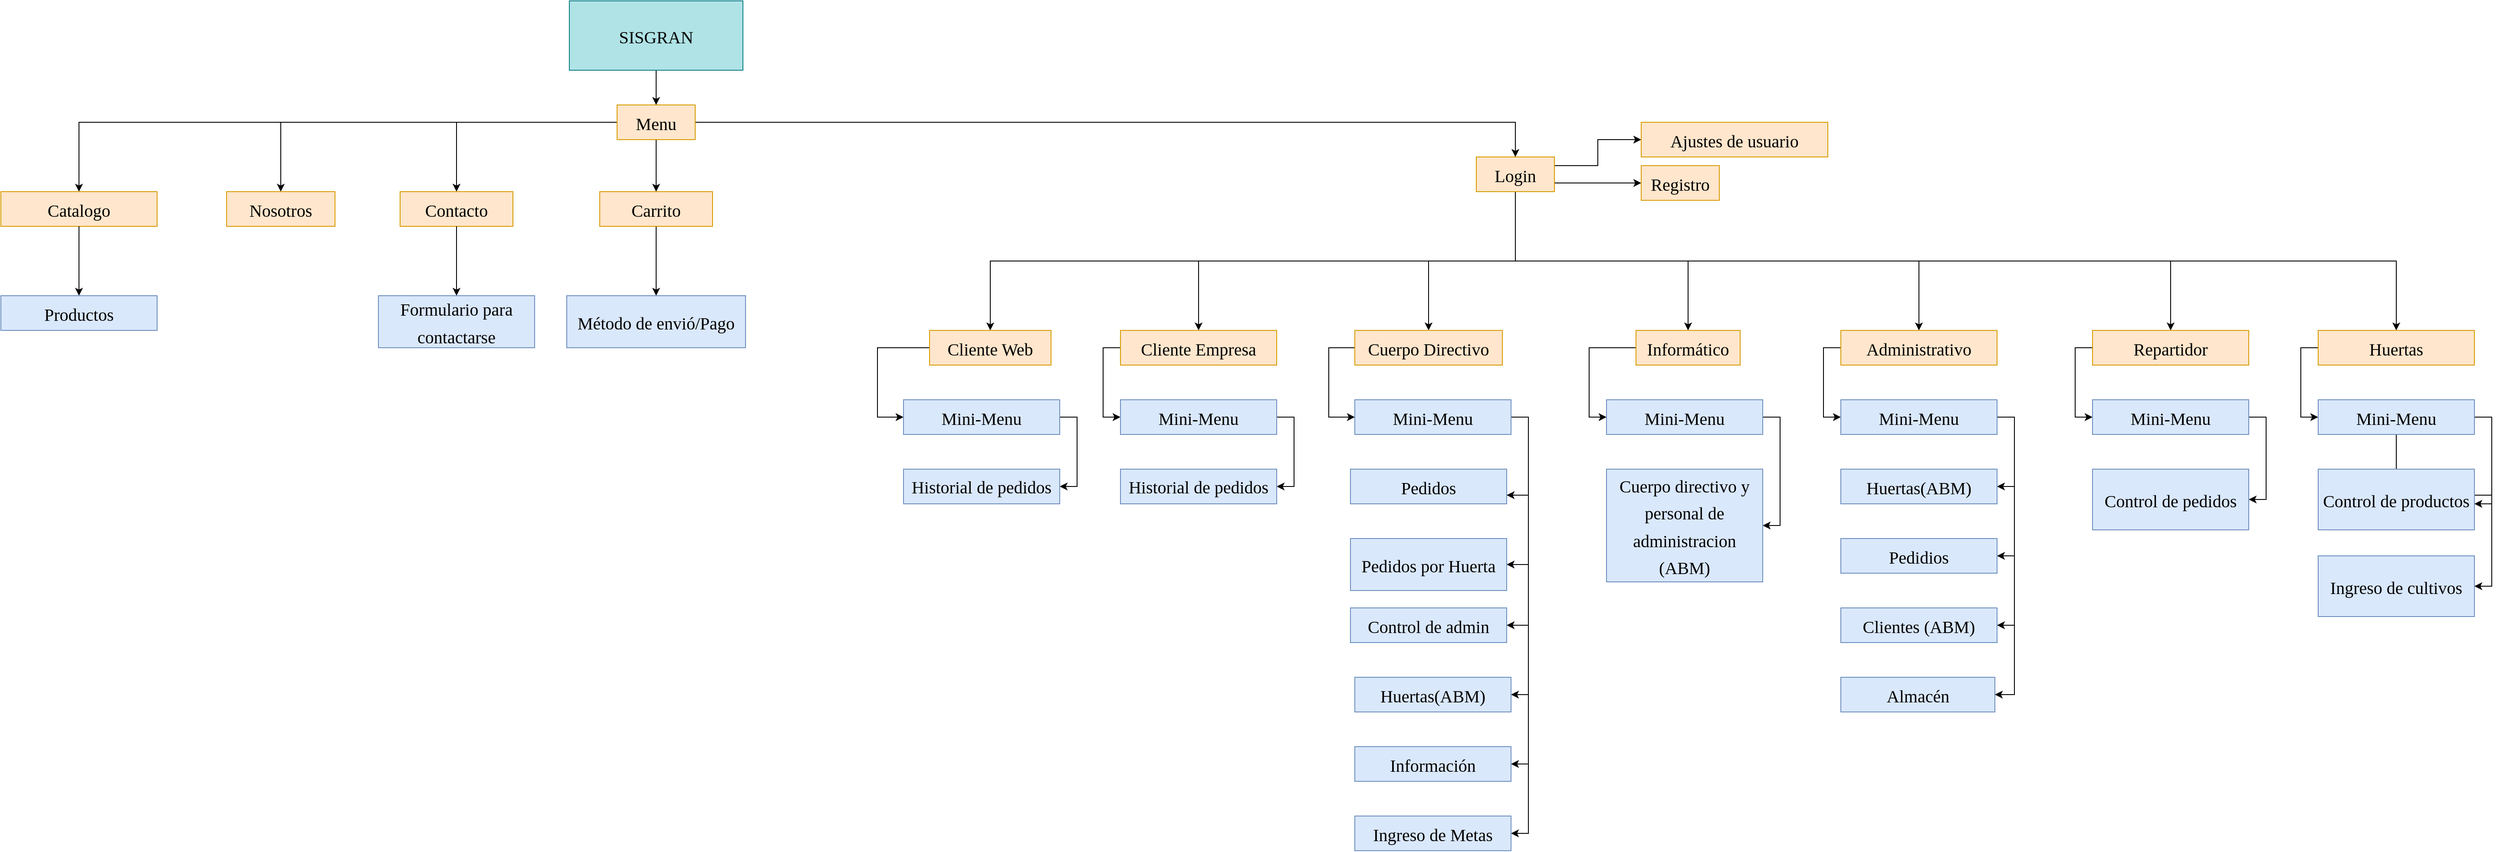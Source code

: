<mxfile version="20.1.1" type="google"><diagram id="78xhBgZNealBUPs24f4D" name="Page-1"><mxGraphModel grid="0" page="0" gridSize="10" guides="1" tooltips="1" connect="1" arrows="1" fold="1" pageScale="1" pageWidth="827" pageHeight="1169" math="0" shadow="0"><root><mxCell id="0"/><mxCell id="1" parent="0"/><mxCell id="dlb7pj2JU3H5m-cEu5LQ-114" style="edgeStyle=orthogonalEdgeStyle;rounded=0;orthogonalLoop=1;jettySize=auto;html=1;exitX=0.5;exitY=1;exitDx=0;exitDy=0;fontFamily=Verdana;fontSize=20;entryX=0.5;entryY=0;entryDx=0;entryDy=0;" edge="1" parent="1" source="dlb7pj2JU3H5m-cEu5LQ-2" target="ScubH_WMOlKZVsE9FIuc-25"><mxGeometry relative="1" as="geometry"><mxPoint x="1404.714" y="390" as="targetPoint"/></mxGeometry></mxCell><mxCell id="dlb7pj2JU3H5m-cEu5LQ-116" style="edgeStyle=orthogonalEdgeStyle;rounded=0;orthogonalLoop=1;jettySize=auto;html=1;exitX=0.5;exitY=1;exitDx=0;exitDy=0;fontFamily=Verdana;fontSize=20;" edge="1" parent="1" source="dlb7pj2JU3H5m-cEu5LQ-2" target="dlb7pj2JU3H5m-cEu5LQ-96"><mxGeometry relative="1" as="geometry"/></mxCell><mxCell id="dlb7pj2JU3H5m-cEu5LQ-117" style="edgeStyle=orthogonalEdgeStyle;rounded=0;orthogonalLoop=1;jettySize=auto;html=1;exitX=0.5;exitY=1;exitDx=0;exitDy=0;fontFamily=Verdana;fontSize=20;" edge="1" parent="1" source="dlb7pj2JU3H5m-cEu5LQ-2" target="dlb7pj2JU3H5m-cEu5LQ-106"><mxGeometry relative="1" as="geometry"/></mxCell><mxCell id="dlb7pj2JU3H5m-cEu5LQ-118" style="edgeStyle=orthogonalEdgeStyle;rounded=0;orthogonalLoop=1;jettySize=auto;html=1;exitX=0.5;exitY=1;exitDx=0;exitDy=0;entryX=0.5;entryY=0;entryDx=0;entryDy=0;fontFamily=Verdana;fontSize=20;" edge="1" parent="1" source="dlb7pj2JU3H5m-cEu5LQ-2" target="dlb7pj2JU3H5m-cEu5LQ-107"><mxGeometry relative="1" as="geometry"/></mxCell><mxCell id="dlb7pj2JU3H5m-cEu5LQ-119" style="edgeStyle=orthogonalEdgeStyle;rounded=0;orthogonalLoop=1;jettySize=auto;html=1;exitX=0.5;exitY=1;exitDx=0;exitDy=0;entryX=0.5;entryY=0;entryDx=0;entryDy=0;fontFamily=Verdana;fontSize=20;" edge="1" parent="1" source="dlb7pj2JU3H5m-cEu5LQ-2" target="dlb7pj2JU3H5m-cEu5LQ-110"><mxGeometry relative="1" as="geometry"/></mxCell><mxCell id="dlb7pj2JU3H5m-cEu5LQ-120" style="edgeStyle=orthogonalEdgeStyle;rounded=0;orthogonalLoop=1;jettySize=auto;html=1;exitX=0.5;exitY=1;exitDx=0;exitDy=0;entryX=0.5;entryY=0;entryDx=0;entryDy=0;fontFamily=Verdana;fontSize=20;" edge="1" parent="1" source="dlb7pj2JU3H5m-cEu5LQ-2" target="dlb7pj2JU3H5m-cEu5LQ-111"><mxGeometry relative="1" as="geometry"/></mxCell><mxCell id="dlb7pj2JU3H5m-cEu5LQ-121" style="edgeStyle=orthogonalEdgeStyle;rounded=0;orthogonalLoop=1;jettySize=auto;html=1;exitX=0.5;exitY=1;exitDx=0;exitDy=0;entryX=0.5;entryY=0;entryDx=0;entryDy=0;fontFamily=Verdana;fontSize=20;" edge="1" parent="1" source="dlb7pj2JU3H5m-cEu5LQ-2" target="dlb7pj2JU3H5m-cEu5LQ-112"><mxGeometry relative="1" as="geometry"/></mxCell><mxCell id="uqVVg-kBasljVz327DDo-35" style="edgeStyle=orthogonalEdgeStyle;rounded=0;orthogonalLoop=1;jettySize=auto;html=1;exitX=1;exitY=0.25;exitDx=0;exitDy=0;entryX=0;entryY=0.5;entryDx=0;entryDy=0;fontSize=14;" edge="1" parent="1" source="dlb7pj2JU3H5m-cEu5LQ-2" target="uqVVg-kBasljVz327DDo-33"><mxGeometry relative="1" as="geometry"/></mxCell><mxCell id="-2VgAom7yyGioIhOVCzt-15" style="rounded=0;orthogonalLoop=1;jettySize=auto;html=1;exitX=1;exitY=0.75;exitDx=0;exitDy=0;entryX=0;entryY=0.5;entryDx=0;entryDy=0;" edge="1" parent="1" source="dlb7pj2JU3H5m-cEu5LQ-2" target="-2VgAom7yyGioIhOVCzt-12"><mxGeometry relative="1" as="geometry"/></mxCell><mxCell id="dlb7pj2JU3H5m-cEu5LQ-2" value="&lt;font style=&quot;font-size: 20px;&quot;&gt;Login&lt;/font&gt;" style="rounded=0;whiteSpace=wrap;html=1;fontFamily=Verdana;fontSize=26;fillColor=#ffe6cc;strokeColor=#d79b00;direction=east;" vertex="1" parent="1"><mxGeometry x="1350" y="240" width="90" height="40" as="geometry"/></mxCell><mxCell id="dlb7pj2JU3H5m-cEu5LQ-69" style="edgeStyle=orthogonalEdgeStyle;rounded=0;orthogonalLoop=1;jettySize=auto;html=1;fontFamily=Verdana;fontSize=20;" edge="1" parent="1" source="dlb7pj2JU3H5m-cEu5LQ-10" target="dlb7pj2JU3H5m-cEu5LQ-2"><mxGeometry relative="1" as="geometry"><Array as="points"><mxPoint x="1395" y="200"/></Array></mxGeometry></mxCell><mxCell id="dlb7pj2JU3H5m-cEu5LQ-70" style="edgeStyle=orthogonalEdgeStyle;rounded=0;orthogonalLoop=1;jettySize=auto;html=1;fontFamily=Verdana;fontSize=20;" edge="1" parent="1" source="dlb7pj2JU3H5m-cEu5LQ-10" target="AgzE2auqotNAmUSHN55S-8"><mxGeometry relative="1" as="geometry"/></mxCell><mxCell id="dlb7pj2JU3H5m-cEu5LQ-71" style="edgeStyle=orthogonalEdgeStyle;rounded=0;orthogonalLoop=1;jettySize=auto;html=1;fontFamily=Verdana;fontSize=20;" edge="1" parent="1" source="dlb7pj2JU3H5m-cEu5LQ-10" target="dlb7pj2JU3H5m-cEu5LQ-44"><mxGeometry relative="1" as="geometry"/></mxCell><mxCell id="uqVVg-kBasljVz327DDo-18" style="edgeStyle=orthogonalEdgeStyle;rounded=0;orthogonalLoop=1;jettySize=auto;html=1;exitX=0;exitY=0.5;exitDx=0;exitDy=0;entryX=0.5;entryY=0;entryDx=0;entryDy=0;fontSize=14;" edge="1" parent="1" source="dlb7pj2JU3H5m-cEu5LQ-10" target="dlb7pj2JU3H5m-cEu5LQ-11"><mxGeometry relative="1" as="geometry"/></mxCell><mxCell id="uqVVg-kBasljVz327DDo-19" style="edgeStyle=orthogonalEdgeStyle;rounded=0;orthogonalLoop=1;jettySize=auto;html=1;exitX=0.5;exitY=1;exitDx=0;exitDy=0;entryX=0.5;entryY=1;entryDx=0;entryDy=0;fontSize=14;" edge="1" parent="1" source="dlb7pj2JU3H5m-cEu5LQ-10" target="Jzi9UfitIqgYFhzJYQmD-2"><mxGeometry relative="1" as="geometry"/></mxCell><mxCell id="dlb7pj2JU3H5m-cEu5LQ-10" value="&lt;font style=&quot;font-size: 20px;&quot;&gt;Menu&lt;/font&gt;" style="rounded=0;whiteSpace=wrap;html=1;fontFamily=Verdana;fontSize=26;fillColor=#ffe6cc;strokeColor=#d79b00;" vertex="1" parent="1"><mxGeometry x="360" y="180" width="90" height="40" as="geometry"/></mxCell><mxCell id="dlb7pj2JU3H5m-cEu5LQ-11" value="&lt;font style=&quot;font-size: 20px;&quot;&gt;Nosotros&lt;/font&gt;" style="rounded=0;whiteSpace=wrap;html=1;fontFamily=Verdana;fontSize=26;fillColor=#ffe6cc;strokeColor=#d79b00;" vertex="1" parent="1"><mxGeometry x="-90" y="280" width="125" height="40" as="geometry"/></mxCell><mxCell id="dlb7pj2JU3H5m-cEu5LQ-16" style="edgeStyle=orthogonalEdgeStyle;rounded=0;orthogonalLoop=1;jettySize=auto;html=1;exitX=0.5;exitY=1;exitDx=0;exitDy=0;fontFamily=Verdana;fontSize=20;" edge="1" parent="1"><mxGeometry relative="1" as="geometry"><mxPoint x="483.88" y="120" as="sourcePoint"/><mxPoint x="483.88" y="120" as="targetPoint"/></mxGeometry></mxCell><mxCell id="dlb7pj2JU3H5m-cEu5LQ-44" value="&lt;font style=&quot;font-size: 20px;&quot;&gt;Catalogo&lt;br&gt;&lt;/font&gt;" style="rounded=0;whiteSpace=wrap;html=1;fontFamily=Verdana;fontSize=26;fillColor=#ffe6cc;strokeColor=#d79b00;direction=west;" vertex="1" parent="1"><mxGeometry x="-350" y="280" width="180" height="40" as="geometry"/></mxCell><mxCell id="AgzE2auqotNAmUSHN55S-6" value="" style="endArrow=classic;html=1;rounded=0;entryX=0.5;entryY=0;entryDx=0;entryDy=0;" edge="1" parent="1" target="dlb7pj2JU3H5m-cEu5LQ-10"><mxGeometry width="50" height="50" relative="1" as="geometry"><mxPoint x="405" y="140" as="sourcePoint"/><mxPoint x="399.58" y="190" as="targetPoint"/></mxGeometry></mxCell><mxCell id="AgzE2auqotNAmUSHN55S-8" value="&lt;font style=&quot;font-size: 20px;&quot;&gt;Contacto&lt;/font&gt;" style="rounded=0;whiteSpace=wrap;html=1;fontFamily=Verdana;fontSize=26;fillColor=#ffe6cc;strokeColor=#d79b00;direction=west;" vertex="1" parent="1"><mxGeometry x="110" y="280" width="130" height="40" as="geometry"/></mxCell><mxCell id="VCdO4PWk55sjemmZUd_n-17" style="edgeStyle=orthogonalEdgeStyle;rounded=0;orthogonalLoop=1;jettySize=auto;html=1;fontSize=20;" edge="1" parent="1" source="ScubH_WMOlKZVsE9FIuc-25" target="VCdO4PWk55sjemmZUd_n-12"><mxGeometry relative="1" as="geometry"><mxPoint x="680" y="540" as="targetPoint"/><Array as="points"><mxPoint x="660" y="460"/><mxPoint x="660" y="540"/></Array></mxGeometry></mxCell><mxCell id="ScubH_WMOlKZVsE9FIuc-25" value="&lt;font style=&quot;font-size: 20px;&quot;&gt;Cliente Web&lt;/font&gt;" style="rounded=0;whiteSpace=wrap;html=1;fontFamily=Verdana;fontSize=26;fillColor=#ffe6cc;strokeColor=#d79b00;" vertex="1" parent="1"><mxGeometry x="720" y="440" width="140" height="40" as="geometry"/></mxCell><mxCell id="VCdO4PWk55sjemmZUd_n-7" style="edgeStyle=orthogonalEdgeStyle;rounded=0;orthogonalLoop=1;jettySize=auto;html=1;exitX=0;exitY=0.5;exitDx=0;exitDy=0;entryX=0;entryY=0.5;entryDx=0;entryDy=0;" edge="1" parent="1" source="dlb7pj2JU3H5m-cEu5LQ-96" target="VCdO4PWk55sjemmZUd_n-2"><mxGeometry relative="1" as="geometry"/></mxCell><mxCell id="dlb7pj2JU3H5m-cEu5LQ-96" value="&lt;font style=&quot;font-size: 20px;&quot;&gt;Cliente Empresa&lt;/font&gt;" style="rounded=0;whiteSpace=wrap;html=1;fontFamily=Verdana;fontSize=26;fillColor=#ffe6cc;strokeColor=#d79b00;" vertex="1" parent="1"><mxGeometry x="940" y="440" width="180" height="40" as="geometry"/></mxCell><mxCell id="SpFTOvgFd-47UjzuyGY9-2" style="edgeStyle=orthogonalEdgeStyle;rounded=0;orthogonalLoop=1;jettySize=auto;html=1;" edge="1" parent="1" source="dlb7pj2JU3H5m-cEu5LQ-106" target="gdwGHPPAcmWJTXHi6Rbu-18"><mxGeometry relative="1" as="geometry"><Array as="points"><mxPoint x="1180" y="460"/><mxPoint x="1180" y="540"/></Array><mxPoint x="1200" y="540" as="targetPoint"/></mxGeometry></mxCell><mxCell id="dlb7pj2JU3H5m-cEu5LQ-106" value="&lt;font style=&quot;font-size: 20px;&quot;&gt;Cuerpo Directivo&lt;/font&gt;" style="rounded=0;whiteSpace=wrap;html=1;fontFamily=Verdana;fontSize=26;fillColor=#ffe6cc;strokeColor=#d79b00;" vertex="1" parent="1"><mxGeometry x="1210" y="440" width="170" height="40" as="geometry"/></mxCell><mxCell id="nkjVNHJ1Ag4yyjX6LS_r-5" style="edgeStyle=orthogonalEdgeStyle;rounded=0;orthogonalLoop=1;jettySize=auto;html=1;entryX=0;entryY=0.5;entryDx=0;entryDy=0;" edge="1" parent="1" source="dlb7pj2JU3H5m-cEu5LQ-107" target="nkjVNHJ1Ag4yyjX6LS_r-4"><mxGeometry relative="1" as="geometry"><Array as="points"><mxPoint x="1480" y="460"/><mxPoint x="1480" y="540"/></Array></mxGeometry></mxCell><mxCell id="dlb7pj2JU3H5m-cEu5LQ-107" value="&lt;font style=&quot;font-size: 20px;&quot;&gt;Informático&lt;/font&gt;" style="rounded=0;whiteSpace=wrap;html=1;fontFamily=Verdana;fontSize=26;fillColor=#ffe6cc;strokeColor=#d79b00;" vertex="1" parent="1"><mxGeometry x="1534" y="440" width="120" height="40" as="geometry"/></mxCell><mxCell id="gdwGHPPAcmWJTXHi6Rbu-11" style="edgeStyle=orthogonalEdgeStyle;rounded=0;orthogonalLoop=1;jettySize=auto;html=1;exitX=0;exitY=0.5;exitDx=0;exitDy=0;entryX=0;entryY=0.5;entryDx=0;entryDy=0;" edge="1" parent="1" source="dlb7pj2JU3H5m-cEu5LQ-110" target="gdwGHPPAcmWJTXHi6Rbu-1"><mxGeometry relative="1" as="geometry"/></mxCell><mxCell id="dlb7pj2JU3H5m-cEu5LQ-110" value="&lt;font style=&quot;font-size: 20px;&quot;&gt;Administrativo&lt;/font&gt;" style="rounded=0;whiteSpace=wrap;html=1;fontFamily=Verdana;fontSize=26;fillColor=#ffe6cc;strokeColor=#d79b00;" vertex="1" parent="1"><mxGeometry x="1770" y="440" width="180" height="40" as="geometry"/></mxCell><mxCell id="uqVVg-kBasljVz327DDo-28" style="edgeStyle=orthogonalEdgeStyle;rounded=0;orthogonalLoop=1;jettySize=auto;html=1;exitX=0;exitY=0.5;exitDx=0;exitDy=0;entryX=0;entryY=0.5;entryDx=0;entryDy=0;fontSize=14;" edge="1" parent="1" source="dlb7pj2JU3H5m-cEu5LQ-111" target="nkjVNHJ1Ag4yyjX6LS_r-11"><mxGeometry relative="1" as="geometry"/></mxCell><mxCell id="dlb7pj2JU3H5m-cEu5LQ-111" value="&lt;font style=&quot;font-size: 20px;&quot;&gt;Repartidor&lt;/font&gt;" style="rounded=0;whiteSpace=wrap;html=1;fontFamily=Verdana;fontSize=26;fillColor=#ffe6cc;strokeColor=#d79b00;" vertex="1" parent="1"><mxGeometry x="2060" y="440" width="180" height="40" as="geometry"/></mxCell><mxCell id="ggx-lNCsYtMcCs6Q6uZ9-7" style="edgeStyle=orthogonalEdgeStyle;rounded=0;orthogonalLoop=1;jettySize=auto;html=1;entryX=0;entryY=0.5;entryDx=0;entryDy=0;" edge="1" parent="1" source="dlb7pj2JU3H5m-cEu5LQ-112" target="nkjVNHJ1Ag4yyjX6LS_r-13"><mxGeometry relative="1" as="geometry"><Array as="points"><mxPoint x="2300" y="460"/><mxPoint x="2300" y="540"/></Array></mxGeometry></mxCell><mxCell id="dlb7pj2JU3H5m-cEu5LQ-112" value="&lt;font style=&quot;font-size: 20px;&quot;&gt;Huertas&lt;/font&gt;" style="rounded=0;whiteSpace=wrap;html=1;fontFamily=Verdana;fontSize=26;fillColor=#ffe6cc;strokeColor=#d79b00;" vertex="1" parent="1"><mxGeometry x="2320" y="440" width="180" height="40" as="geometry"/></mxCell><mxCell id="uqVVg-kBasljVz327DDo-40" style="edgeStyle=orthogonalEdgeStyle;rounded=0;orthogonalLoop=1;jettySize=auto;html=1;exitX=0.5;exitY=0;exitDx=0;exitDy=0;entryX=0.5;entryY=1;entryDx=0;entryDy=0;fontSize=14;" edge="1" parent="1" source="Jzi9UfitIqgYFhzJYQmD-2" target="uqVVg-kBasljVz327DDo-37"><mxGeometry relative="1" as="geometry"/></mxCell><mxCell id="Jzi9UfitIqgYFhzJYQmD-2" value="&lt;font style=&quot;font-size: 20px;&quot;&gt;Carrito&lt;/font&gt;" style="rounded=0;whiteSpace=wrap;html=1;fontFamily=Verdana;fontSize=26;fillColor=#ffe6cc;strokeColor=#d79b00;direction=west;" vertex="1" parent="1"><mxGeometry x="340" y="280" width="130" height="40" as="geometry"/></mxCell><mxCell id="gdwGHPPAcmWJTXHi6Rbu-15" style="edgeStyle=orthogonalEdgeStyle;rounded=0;orthogonalLoop=1;jettySize=auto;html=1;exitX=1;exitY=0.5;exitDx=0;exitDy=0;entryX=1;entryY=0.5;entryDx=0;entryDy=0;" edge="1" parent="1" source="gdwGHPPAcmWJTXHi6Rbu-1" target="gdwGHPPAcmWJTXHi6Rbu-2"><mxGeometry relative="1" as="geometry"/></mxCell><mxCell id="gdwGHPPAcmWJTXHi6Rbu-16" style="edgeStyle=orthogonalEdgeStyle;rounded=0;orthogonalLoop=1;jettySize=auto;html=1;exitX=1;exitY=0.5;exitDx=0;exitDy=0;entryX=1;entryY=0.5;entryDx=0;entryDy=0;" edge="1" parent="1" source="gdwGHPPAcmWJTXHi6Rbu-1" target="gdwGHPPAcmWJTXHi6Rbu-4"><mxGeometry relative="1" as="geometry"/></mxCell><mxCell id="gdwGHPPAcmWJTXHi6Rbu-17" style="edgeStyle=orthogonalEdgeStyle;rounded=0;orthogonalLoop=1;jettySize=auto;html=1;exitX=1;exitY=0.5;exitDx=0;exitDy=0;entryX=1;entryY=0.5;entryDx=0;entryDy=0;" edge="1" parent="1" source="gdwGHPPAcmWJTXHi6Rbu-1" target="gdwGHPPAcmWJTXHi6Rbu-3"><mxGeometry relative="1" as="geometry"/></mxCell><mxCell id="gdwGHPPAcmWJTXHi6Rbu-1" value="&lt;font style=&quot;font-size: 20px;&quot;&gt;Mini-Menu&lt;/font&gt;" style="rounded=0;whiteSpace=wrap;html=1;fontFamily=Verdana;fontSize=26;fillColor=#ffe6cc;strokeColor=#d79b00;" vertex="1" parent="1"><mxGeometry x="1770" y="520" width="180" height="40" as="geometry"/></mxCell><mxCell id="gdwGHPPAcmWJTXHi6Rbu-2" value="&lt;font style=&quot;font-size: 20px;&quot;&gt;Huertas(ABM)&lt;/font&gt;" style="rounded=0;whiteSpace=wrap;html=1;fontFamily=Verdana;fontSize=26;fillColor=#dae8fc;strokeColor=#6c8ebf;" vertex="1" parent="1"><mxGeometry x="1770" y="600" width="180" height="40" as="geometry"/></mxCell><mxCell id="gdwGHPPAcmWJTXHi6Rbu-3" value="&lt;span style=&quot;font-size: 20px;&quot;&gt;Clientes (ABM)&lt;/span&gt;" style="rounded=0;whiteSpace=wrap;html=1;fontFamily=Verdana;fontSize=26;fillColor=#dae8fc;strokeColor=#6c8ebf;" vertex="1" parent="1"><mxGeometry x="1770" y="760" width="180" height="40" as="geometry"/></mxCell><mxCell id="gdwGHPPAcmWJTXHi6Rbu-4" value="&lt;font style=&quot;font-size: 20px;&quot;&gt;Pedidios&lt;/font&gt;" style="rounded=0;whiteSpace=wrap;html=1;fontFamily=Verdana;fontSize=26;fillColor=#dae8fc;strokeColor=#6c8ebf;" vertex="1" parent="1"><mxGeometry x="1770" y="680" width="180" height="40" as="geometry"/></mxCell><mxCell id="VCdO4PWk55sjemmZUd_n-1" value="&lt;font style=&quot;font-size: 20px;&quot;&gt;Pedidos&lt;/font&gt;" style="rounded=0;whiteSpace=wrap;html=1;fontFamily=Verdana;fontSize=26;fillColor=#dae8fc;strokeColor=#6c8ebf;" vertex="1" parent="1"><mxGeometry x="1205" y="600" width="180" height="40" as="geometry"/></mxCell><mxCell id="SpFTOvgFd-47UjzuyGY9-3" style="edgeStyle=orthogonalEdgeStyle;rounded=0;orthogonalLoop=1;jettySize=auto;html=1;entryX=1;entryY=0.75;entryDx=0;entryDy=0;" edge="1" parent="1" source="gdwGHPPAcmWJTXHi6Rbu-18" target="VCdO4PWk55sjemmZUd_n-1"><mxGeometry relative="1" as="geometry"><Array as="points"><mxPoint x="1410" y="540"/><mxPoint x="1410" y="630"/></Array></mxGeometry></mxCell><mxCell id="gdwGHPPAcmWJTXHi6Rbu-23" style="edgeStyle=orthogonalEdgeStyle;rounded=0;orthogonalLoop=1;jettySize=auto;html=1;exitX=1;exitY=0.5;exitDx=0;exitDy=0;entryX=1;entryY=0.5;entryDx=0;entryDy=0;fontSize=24;" edge="1" parent="1" source="gdwGHPPAcmWJTXHi6Rbu-18" target="gdwGHPPAcmWJTXHi6Rbu-20"><mxGeometry relative="1" as="geometry"/></mxCell><mxCell id="uqVVg-kBasljVz327DDo-11" style="edgeStyle=orthogonalEdgeStyle;rounded=0;orthogonalLoop=1;jettySize=auto;html=1;exitX=1;exitY=0.5;exitDx=0;exitDy=0;entryX=1;entryY=0.5;entryDx=0;entryDy=0;fontSize=14;" edge="1" parent="1" source="gdwGHPPAcmWJTXHi6Rbu-18" target="uqVVg-kBasljVz327DDo-9"><mxGeometry relative="1" as="geometry"/></mxCell><mxCell id="uqVVg-kBasljVz327DDo-12" style="edgeStyle=orthogonalEdgeStyle;rounded=0;orthogonalLoop=1;jettySize=auto;html=1;exitX=1;exitY=0.5;exitDx=0;exitDy=0;entryX=1;entryY=0.5;entryDx=0;entryDy=0;fontSize=14;" edge="1" parent="1" source="gdwGHPPAcmWJTXHi6Rbu-18" target="uqVVg-kBasljVz327DDo-2"><mxGeometry relative="1" as="geometry"/></mxCell><mxCell id="uqVVg-kBasljVz327DDo-14" style="edgeStyle=orthogonalEdgeStyle;rounded=0;orthogonalLoop=1;jettySize=auto;html=1;exitX=1;exitY=0.5;exitDx=0;exitDy=0;fontSize=14;entryX=1;entryY=0.5;entryDx=0;entryDy=0;" edge="1" parent="1" source="gdwGHPPAcmWJTXHi6Rbu-18" target="uqVVg-kBasljVz327DDo-3"><mxGeometry relative="1" as="geometry"><mxPoint x="1390" y="880" as="targetPoint"/></mxGeometry></mxCell><mxCell id="uqVVg-kBasljVz327DDo-15" style="edgeStyle=orthogonalEdgeStyle;rounded=0;orthogonalLoop=1;jettySize=auto;html=1;exitX=1;exitY=0.5;exitDx=0;exitDy=0;entryX=1;entryY=0.5;entryDx=0;entryDy=0;fontSize=14;" edge="1" parent="1" source="gdwGHPPAcmWJTXHi6Rbu-18" target="uqVVg-kBasljVz327DDo-7"><mxGeometry relative="1" as="geometry"/></mxCell><mxCell id="gdwGHPPAcmWJTXHi6Rbu-18" value="&lt;font style=&quot;font-size: 20px;&quot;&gt;Mini-Menu&lt;/font&gt;" style="rounded=0;whiteSpace=wrap;html=1;fontFamily=Verdana;fontSize=26;fillColor=#dae8fc;strokeColor=#6c8ebf;" vertex="1" parent="1"><mxGeometry x="1210" y="520" width="180" height="40" as="geometry"/></mxCell><mxCell id="gdwGHPPAcmWJTXHi6Rbu-20" value="&lt;font style=&quot;font-size: 20px;&quot;&gt;Pedidos por Huerta&lt;/font&gt;" style="rounded=0;whiteSpace=wrap;html=1;fontFamily=Verdana;fontSize=26;fillColor=#dae8fc;strokeColor=#6c8ebf;" vertex="1" parent="1"><mxGeometry x="1205" y="680" width="180" height="60" as="geometry"/></mxCell><mxCell id="dxXQcBXKf3G1l03vE42A-3" style="edgeStyle=orthogonalEdgeStyle;rounded=0;orthogonalLoop=1;jettySize=auto;html=1;entryX=1;entryY=0.5;entryDx=0;entryDy=0;exitX=1;exitY=0.5;exitDx=0;exitDy=0;" edge="1" parent="1" source="VCdO4PWk55sjemmZUd_n-2" target="VCdO4PWk55sjemmZUd_n-4"><mxGeometry relative="1" as="geometry"/></mxCell><mxCell id="VCdO4PWk55sjemmZUd_n-2" value="&lt;font style=&quot;font-size: 20px;&quot;&gt;Mini-Menu&lt;/font&gt;" style="rounded=0;whiteSpace=wrap;html=1;fontFamily=Verdana;fontSize=26;fillColor=#dae8fc;strokeColor=#6c8ebf;" vertex="1" parent="1"><mxGeometry x="940" y="520" width="180" height="40" as="geometry"/></mxCell><mxCell id="VCdO4PWk55sjemmZUd_n-4" value="&lt;font style=&quot;font-size: 20px;&quot;&gt;Historial de pedidos&lt;/font&gt;" style="rounded=0;whiteSpace=wrap;html=1;fontFamily=Verdana;fontSize=20;fillColor=#dae8fc;strokeColor=#6c8ebf;fontStyle=0" vertex="1" parent="1"><mxGeometry x="940" y="600" width="180" height="40" as="geometry"/></mxCell><mxCell id="nkjVNHJ1Ag4yyjX6LS_r-7" style="edgeStyle=orthogonalEdgeStyle;rounded=0;orthogonalLoop=1;jettySize=auto;html=1;entryX=1;entryY=0.5;entryDx=0;entryDy=0;" edge="1" parent="1" source="nkjVNHJ1Ag4yyjX6LS_r-4" target="nkjVNHJ1Ag4yyjX6LS_r-6"><mxGeometry relative="1" as="geometry"><Array as="points"><mxPoint x="1700" y="540"/><mxPoint x="1700" y="665"/></Array></mxGeometry></mxCell><mxCell id="nkjVNHJ1Ag4yyjX6LS_r-4" value="&lt;font style=&quot;font-size: 20px;&quot;&gt;Mini-Menu&lt;/font&gt;" style="rounded=0;whiteSpace=wrap;html=1;fontFamily=Verdana;fontSize=26;fillColor=#dae8fc;strokeColor=#6c8ebf;" vertex="1" parent="1"><mxGeometry x="1500" y="520" width="180" height="40" as="geometry"/></mxCell><mxCell id="nkjVNHJ1Ag4yyjX6LS_r-6" value="&lt;font style=&quot;font-size: 20px;&quot;&gt;Cuerpo directivo y personal de administracion (ABM)&lt;/font&gt;" style="rounded=0;whiteSpace=wrap;html=1;fontFamily=Verdana;fontSize=26;fillColor=#dae8fc;strokeColor=#6c8ebf;" vertex="1" parent="1"><mxGeometry x="1500" y="600" width="180" height="130" as="geometry"/></mxCell><mxCell id="uqVVg-kBasljVz327DDo-2" value="&lt;span style=&quot;font-size: 20px;&quot;&gt;Huertas(ABM)&lt;/span&gt;" style="rounded=0;whiteSpace=wrap;html=1;fontFamily=Verdana;fontSize=26;fillColor=#dae8fc;strokeColor=#6c8ebf;" vertex="1" parent="1"><mxGeometry x="1210" y="840" width="180" height="40" as="geometry"/></mxCell><mxCell id="uqVVg-kBasljVz327DDo-3" value="&lt;span style=&quot;font-size: 20px;&quot;&gt;Información&lt;/span&gt;" style="rounded=0;whiteSpace=wrap;html=1;fontFamily=Verdana;fontSize=26;fillColor=#dae8fc;strokeColor=#6c8ebf;" vertex="1" parent="1"><mxGeometry x="1210" y="920" width="180" height="40" as="geometry"/></mxCell><mxCell id="ggx-lNCsYtMcCs6Q6uZ9-2" style="edgeStyle=orthogonalEdgeStyle;rounded=0;orthogonalLoop=1;jettySize=auto;html=1;entryX=1;entryY=0.5;entryDx=0;entryDy=0;" edge="1" parent="1" source="VCdO4PWk55sjemmZUd_n-12" target="VCdO4PWk55sjemmZUd_n-11"><mxGeometry relative="1" as="geometry"><Array as="points"><mxPoint x="890" y="540"/><mxPoint x="890" y="620"/></Array></mxGeometry></mxCell><mxCell id="VCdO4PWk55sjemmZUd_n-12" value="&lt;font style=&quot;font-size: 20px;&quot;&gt;Mini-Menu&lt;/font&gt;" style="rounded=0;whiteSpace=wrap;html=1;fontFamily=Verdana;fontSize=26;fillColor=#dae8fc;strokeColor=#6c8ebf;" vertex="1" parent="1"><mxGeometry x="690" y="520" width="180" height="40" as="geometry"/></mxCell><mxCell id="uqVVg-kBasljVz327DDo-7" value="&lt;span style=&quot;font-size: 20px;&quot;&gt;Ingreso de Metas&lt;/span&gt;" style="rounded=0;whiteSpace=wrap;html=1;fontFamily=Verdana;fontSize=26;fillColor=#dae8fc;strokeColor=#6c8ebf;" vertex="1" parent="1"><mxGeometry x="1210" y="1000" width="180" height="40" as="geometry"/></mxCell><mxCell id="uqVVg-kBasljVz327DDo-29" style="edgeStyle=orthogonalEdgeStyle;rounded=0;orthogonalLoop=1;jettySize=auto;html=1;exitX=1;exitY=0.5;exitDx=0;exitDy=0;entryX=1;entryY=0.5;entryDx=0;entryDy=0;fontSize=14;" edge="1" parent="1" source="nkjVNHJ1Ag4yyjX6LS_r-11" target="nkjVNHJ1Ag4yyjX6LS_r-12"><mxGeometry relative="1" as="geometry"/></mxCell><mxCell id="nkjVNHJ1Ag4yyjX6LS_r-11" value="&lt;font style=&quot;font-size: 20px;&quot;&gt;Mini-Menu&lt;/font&gt;" style="rounded=0;whiteSpace=wrap;html=1;fontFamily=Verdana;fontSize=26;fillColor=#dae8fc;strokeColor=#6c8ebf;" vertex="1" parent="1"><mxGeometry x="2060" y="520" width="180" height="40" as="geometry"/></mxCell><mxCell id="nkjVNHJ1Ag4yyjX6LS_r-12" value="&lt;span style=&quot;font-size: 20px;&quot;&gt;Control de pedidos&lt;/span&gt;" style="rounded=0;whiteSpace=wrap;html=1;fontFamily=Verdana;fontSize=26;fillColor=#dae8fc;strokeColor=#6c8ebf;" vertex="1" parent="1"><mxGeometry x="2060" y="600" width="180" height="70" as="geometry"/></mxCell><mxCell id="uqVVg-kBasljVz327DDo-9" value="&lt;span style=&quot;font-size: 20px;&quot;&gt;Control de admin&lt;/span&gt;" style="rounded=0;whiteSpace=wrap;html=1;fontFamily=Verdana;fontSize=26;fillColor=#dae8fc;strokeColor=#6c8ebf;" vertex="1" parent="1"><mxGeometry x="1205" y="760" width="180" height="40" as="geometry"/></mxCell><mxCell id="ggx-lNCsYtMcCs6Q6uZ9-8" style="edgeStyle=orthogonalEdgeStyle;rounded=0;orthogonalLoop=1;jettySize=auto;html=1;" edge="1" parent="1" source="nkjVNHJ1Ag4yyjX6LS_r-13"><mxGeometry relative="1" as="geometry"><Array as="points"><mxPoint x="2520" y="540"/><mxPoint x="2520" y="640"/></Array><mxPoint x="2500" y="640" as="targetPoint"/></mxGeometry></mxCell><mxCell id="dxXQcBXKf3G1l03vE42A-2" style="edgeStyle=orthogonalEdgeStyle;rounded=0;orthogonalLoop=1;jettySize=auto;html=1;entryX=1;entryY=0.5;entryDx=0;entryDy=0;" edge="1" parent="1" source="nkjVNHJ1Ag4yyjX6LS_r-13" target="dxXQcBXKf3G1l03vE42A-1"><mxGeometry relative="1" as="geometry"/></mxCell><mxCell id="nkjVNHJ1Ag4yyjX6LS_r-13" value="&lt;font style=&quot;font-size: 20px;&quot;&gt;Mini-Menu&lt;/font&gt;" style="rounded=0;whiteSpace=wrap;html=1;fontFamily=Verdana;fontSize=26;fillColor=#dae8fc;strokeColor=#6c8ebf;" vertex="1" parent="1"><mxGeometry x="2320" y="520" width="180" height="40" as="geometry"/></mxCell><mxCell id="nkjVNHJ1Ag4yyjX6LS_r-14" value="&lt;font style=&quot;font-size: 20px;&quot;&gt;Control de productos&lt;/font&gt;" style="rounded=0;whiteSpace=wrap;html=1;fontFamily=Verdana;fontSize=26;fillColor=#dae8fc;strokeColor=#6c8ebf;" vertex="1" parent="1"><mxGeometry x="2320" y="600" width="180" height="70" as="geometry"/></mxCell><mxCell id="VCdO4PWk55sjemmZUd_n-11" value="Historial de pedidos" style="rounded=0;whiteSpace=wrap;html=1;fontFamily=Verdana;fontSize=20;fillColor=#dae8fc;strokeColor=#6c8ebf;" vertex="1" parent="1"><mxGeometry x="690" y="600" width="180" height="40" as="geometry"/></mxCell><mxCell id="uqVVg-kBasljVz327DDo-33" value="&lt;font style=&quot;font-size: 20px;&quot;&gt;Ajustes de usuario&lt;/font&gt;" style="rounded=0;whiteSpace=wrap;html=1;fontFamily=Verdana;fontSize=26;fillColor=#ffe6cc;strokeColor=#d79b00;direction=east;" vertex="1" parent="1"><mxGeometry x="1540" y="200" width="215" height="40" as="geometry"/></mxCell><mxCell id="UcHH_kC_ShIEu7hyW8Jo-1" value="&lt;font style=&quot;font-size: 20px;&quot;&gt;Almacén&lt;/font&gt;" style="rounded=0;whiteSpace=wrap;html=1;fontFamily=Verdana;fontSize=26;fillColor=#dae8fc;strokeColor=#6c8ebf;direction=east;" vertex="1" parent="1"><mxGeometry x="1770" y="840" width="177.5" height="40" as="geometry"/></mxCell><mxCell id="UcHH_kC_ShIEu7hyW8Jo-4" style="edgeStyle=orthogonalEdgeStyle;rounded=0;orthogonalLoop=1;jettySize=auto;html=1;entryX=1;entryY=0.5;entryDx=0;entryDy=0;" edge="1" parent="1" source="c7qT6SyCxqrfx6crRn_Q-1" target="UcHH_kC_ShIEu7hyW8Jo-1"><mxGeometry relative="1" as="geometry"><Array as="points"><mxPoint x="1970" y="540"/><mxPoint x="1970" y="860"/></Array></mxGeometry></mxCell><mxCell id="c7qT6SyCxqrfx6crRn_Q-1" value="&lt;font style=&quot;font-size: 20px;&quot;&gt;Mini-Menu&lt;/font&gt;" style="rounded=0;whiteSpace=wrap;html=1;fontFamily=Verdana;fontSize=26;fillColor=#dae8fc;strokeColor=#6c8ebf;" vertex="1" parent="1"><mxGeometry x="1770" y="520" width="180" height="40" as="geometry"/></mxCell><mxCell id="uqVVg-kBasljVz327DDo-37" value="&lt;span style=&quot;font-size: 20px;&quot;&gt;Método&amp;nbsp;de envió/Pago&lt;/span&gt;" style="rounded=0;whiteSpace=wrap;html=1;fontFamily=Verdana;fontSize=26;fillColor=#dae8fc;strokeColor=#6c8ebf;direction=west;" vertex="1" parent="1"><mxGeometry x="302" y="400" width="206" height="60" as="geometry"/></mxCell><mxCell id="cYF9XfErOADdzl1Pastq-1" value="&lt;span style=&quot;font-size: 20px;&quot;&gt;SISGRAN&lt;/span&gt;" style="rounded=0;whiteSpace=wrap;html=1;fontFamily=Verdana;fontSize=26;fillColor=#b0e3e6;strokeColor=#0e8088;" vertex="1" parent="1"><mxGeometry x="305" y="60" width="200" height="80" as="geometry"/></mxCell><mxCell id="-2VgAom7yyGioIhOVCzt-2" value="" style="endArrow=classic;html=1;rounded=0;exitX=0.5;exitY=0;exitDx=0;exitDy=0;entryX=0.5;entryY=1;entryDx=0;entryDy=0;" edge="1" parent="1" source="dlb7pj2JU3H5m-cEu5LQ-44" target="-2VgAom7yyGioIhOVCzt-3"><mxGeometry width="50" height="50" relative="1" as="geometry"><mxPoint x="110" y="390" as="sourcePoint"/><mxPoint x="-260" y="360" as="targetPoint"/></mxGeometry></mxCell><mxCell id="-2VgAom7yyGioIhOVCzt-3" value="&lt;font style=&quot;font-size: 20px;&quot;&gt;Productos&lt;br&gt;&lt;/font&gt;" style="rounded=0;whiteSpace=wrap;html=1;fontFamily=Verdana;fontSize=26;fillColor=#dae8fc;strokeColor=#6c8ebf;direction=west;" vertex="1" parent="1"><mxGeometry x="-350" y="400" width="180" height="40" as="geometry"/></mxCell><mxCell id="U7X4ryZxvfhY2-fW9FfI-7" value="" style="endArrow=classic;html=1;rounded=0;exitX=0.5;exitY=0;exitDx=0;exitDy=0;entryX=0.5;entryY=1;entryDx=0;entryDy=0;" edge="1" parent="1" source="AgzE2auqotNAmUSHN55S-8" target="U7X4ryZxvfhY2-fW9FfI-8"><mxGeometry width="50" height="50" relative="1" as="geometry"><mxPoint x="380" y="470" as="sourcePoint"/><mxPoint x="175" y="360" as="targetPoint"/></mxGeometry></mxCell><mxCell id="U7X4ryZxvfhY2-fW9FfI-8" value="&lt;font style=&quot;font-size: 20px;&quot;&gt;Formulario para contactarse&lt;br&gt;&lt;/font&gt;" style="rounded=0;whiteSpace=wrap;html=1;fontFamily=Verdana;fontSize=26;fillColor=#dae8fc;strokeColor=#6c8ebf;direction=west;" vertex="1" parent="1"><mxGeometry x="85" y="400" width="180" height="60" as="geometry"/></mxCell><mxCell id="-2VgAom7yyGioIhOVCzt-12" value="&lt;font style=&quot;font-size: 20px;&quot;&gt;Registro&lt;br&gt;&lt;/font&gt;" style="rounded=0;whiteSpace=wrap;html=1;fontFamily=Verdana;fontSize=26;fillColor=#ffe6cc;strokeColor=#d79b00;direction=east;" vertex="1" parent="1"><mxGeometry x="1540" y="250" width="90" height="40" as="geometry"/></mxCell><mxCell id="dxXQcBXKf3G1l03vE42A-1" value="&lt;font style=&quot;font-size: 20px;&quot;&gt;Ingreso de cultivos&lt;/font&gt;" style="rounded=0;whiteSpace=wrap;html=1;fontFamily=Verdana;fontSize=26;fillColor=#dae8fc;strokeColor=#6c8ebf;" vertex="1" parent="1"><mxGeometry x="2320" y="700" width="180" height="70" as="geometry"/></mxCell></root></mxGraphModel></diagram></mxfile>